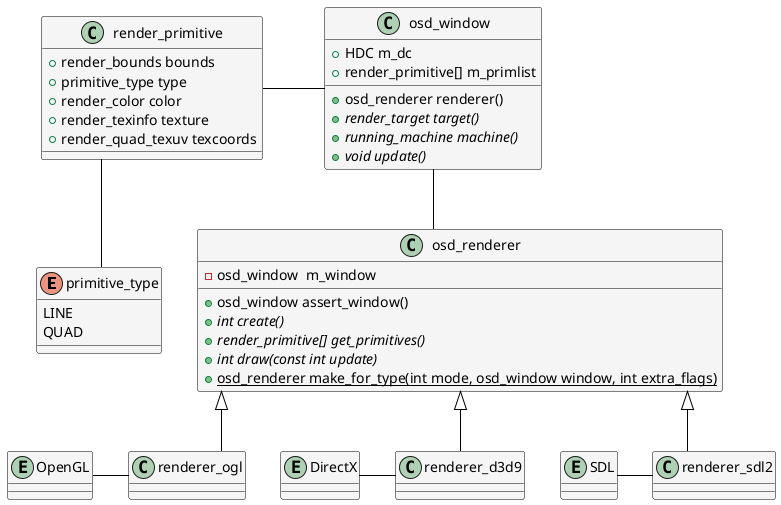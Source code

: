 @startuml
skinparam Shadowing false
skinparam LineType ortho
skinparam ArrowColor black

skinparam class {
    BackgroundColor WhiteSmoke
    BorderColor black
}

enum primitive_type
{
	LINE
	QUAD
}

class render_primitive {
	+render_bounds bounds
	+primitive_type type
	+render_color color
	+render_texinfo texture
	+render_quad_texuv texcoords
}

class osd_renderer {
    -osd_window  m_window
    +osd_window assert_window()
    {abstract} +int create()
    {abstract} +render_primitive[] get_primitives()
    {abstract} +int draw(const int update)
    {static} +osd_renderer make_for_type(int mode, osd_window window, int extra_flags)
}

class osd_window {
    +HDC m_dc
    +render_primitive[] m_primlist
    +osd_renderer renderer()        
    {abstract} +render_target target()    
    {abstract} +running_machine machine()
    {abstract} +void update()    
}

entity SDL
entity DirectX
entity OpenGL

renderer_ogl -u-|> osd_renderer
renderer_ogl -l- OpenGL
renderer_d3d9 -u-|> osd_renderer
renderer_d3d9 -l- DirectX
renderer_sdl2 -u-|> osd_renderer
renderer_sdl2 -l- SDL

osd_renderer -u- osd_window
osd_window -l- render_primitive
render_primitive -d- primitive_type
@enduml